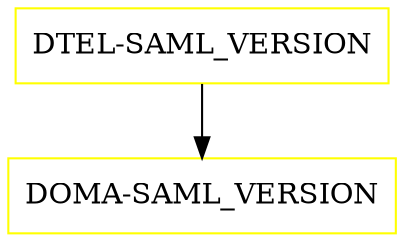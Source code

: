 digraph G {
  "DTEL-SAML_VERSION" [shape=box,color=yellow];
  "DOMA-SAML_VERSION" [shape=box,color=yellow,URL="./DOMA_SAML_VERSION.html"];
  "DTEL-SAML_VERSION" -> "DOMA-SAML_VERSION";
}
